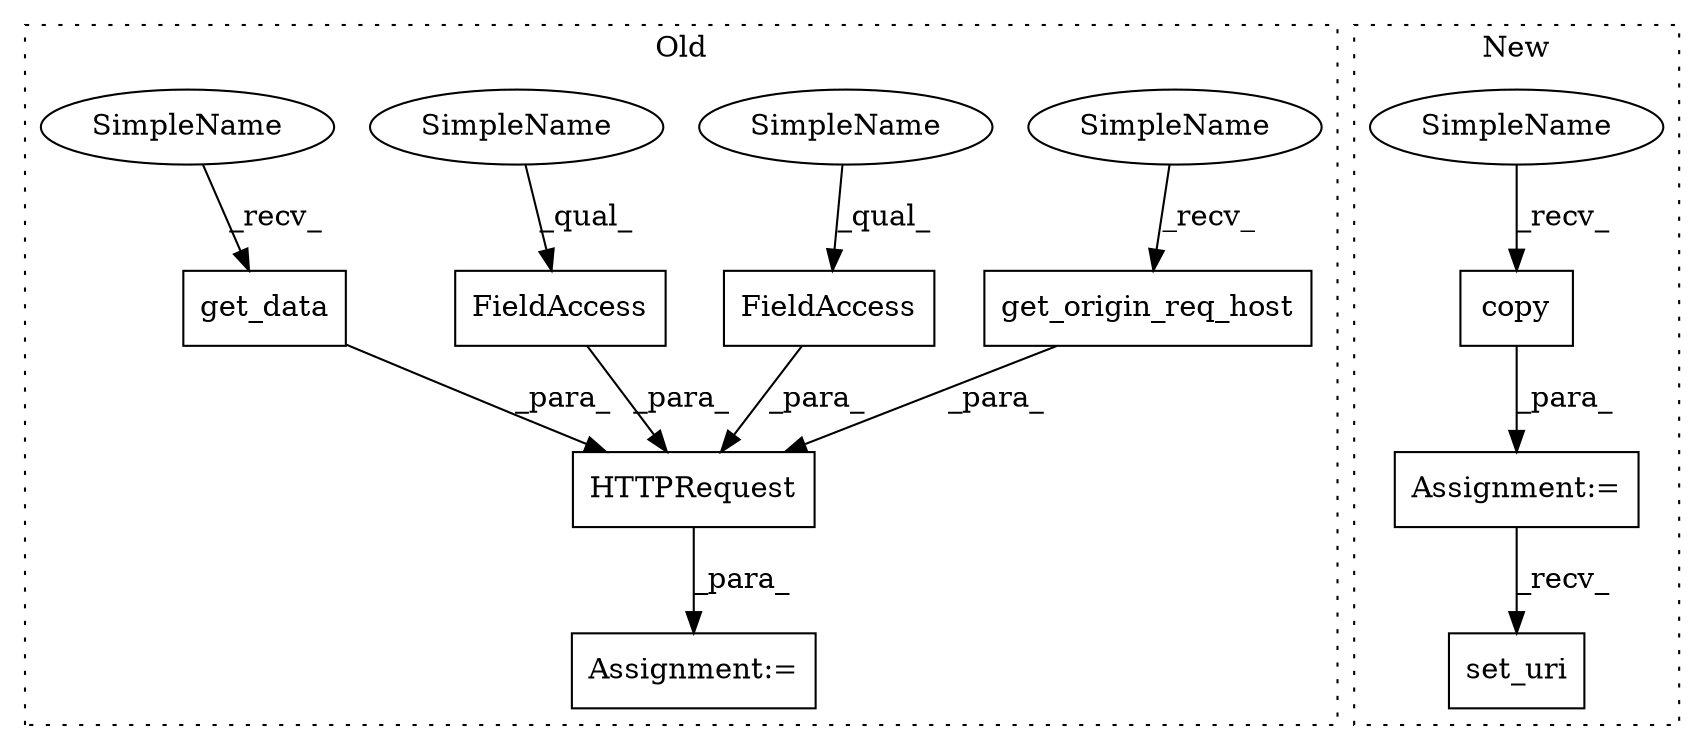 digraph G {
subgraph cluster0 {
1 [label="get_data" a="32" s="589" l="10" shape="box"];
4 [label="HTTPRequest" a="32" s="561,666" l="12,1" shape="box"];
5 [label="FieldAccess" a="22" s="646" l="20" shape="box"];
6 [label="get_origin_req_host" a="32" s="624" l="21" shape="box"];
7 [label="FieldAccess" a="22" s="600" l="15" shape="box"];
9 [label="Assignment:=" a="7" s="560" l="1" shape="box"];
10 [label="SimpleName" a="42" s="616" l="7" shape="ellipse"];
11 [label="SimpleName" a="42" s="646" l="7" shape="ellipse"];
12 [label="SimpleName" a="42" s="600" l="7" shape="ellipse"];
13 [label="SimpleName" a="42" s="581" l="7" shape="ellipse"];
label = "Old";
style="dotted";
}
subgraph cluster1 {
2 [label="copy" a="32" s="479" l="6" shape="box"];
3 [label="Assignment:=" a="7" s="470" l="1" shape="box"];
8 [label="set_uri" a="32" s="499,514" l="8,1" shape="box"];
14 [label="SimpleName" a="42" s="471" l="7" shape="ellipse"];
label = "New";
style="dotted";
}
1 -> 4 [label="_para_"];
2 -> 3 [label="_para_"];
3 -> 8 [label="_recv_"];
4 -> 9 [label="_para_"];
5 -> 4 [label="_para_"];
6 -> 4 [label="_para_"];
7 -> 4 [label="_para_"];
10 -> 6 [label="_recv_"];
11 -> 5 [label="_qual_"];
12 -> 7 [label="_qual_"];
13 -> 1 [label="_recv_"];
14 -> 2 [label="_recv_"];
}